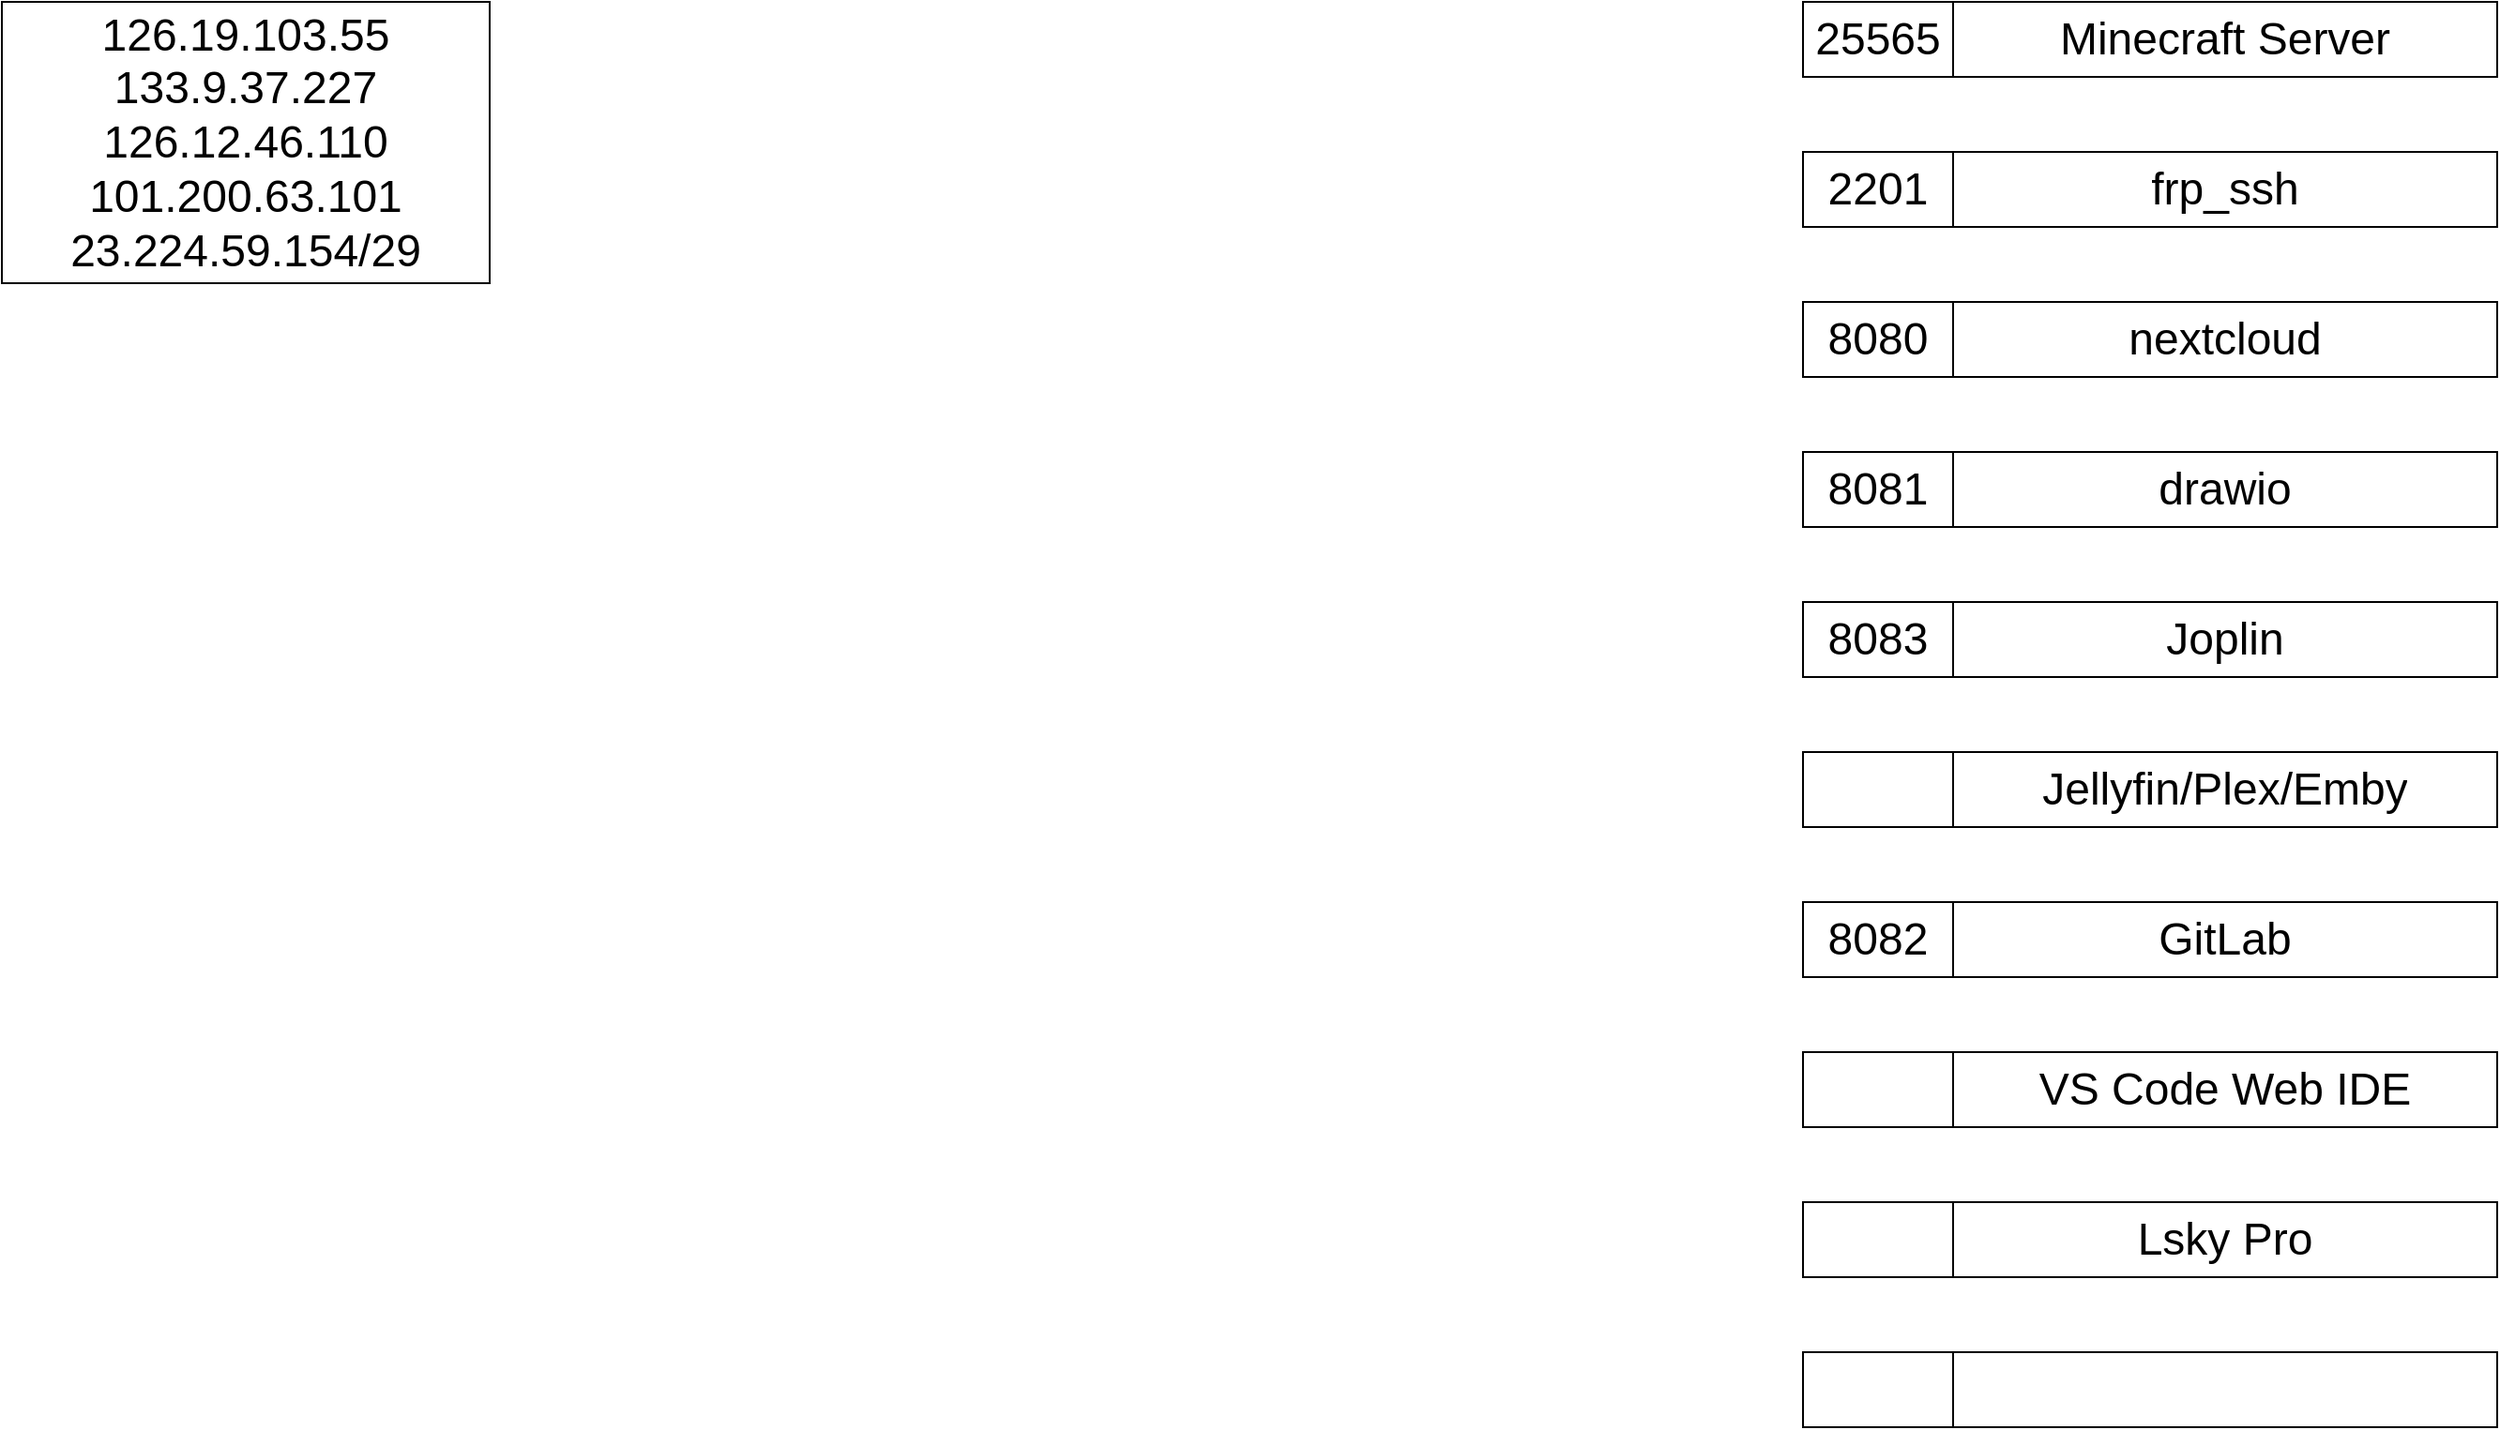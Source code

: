 <mxfile version="16.2.7" type="github">
  <diagram id="kpf0GCSd1FjbnYlvIcRo" name="第 1 页">
    <mxGraphModel dx="2188" dy="1157" grid="1" gridSize="10" guides="1" tooltips="1" connect="1" arrows="1" fold="1" page="1" pageScale="1" pageWidth="1654" pageHeight="1169" math="0" shadow="0">
      <root>
        <mxCell id="0" />
        <mxCell id="1" parent="0" />
        <mxCell id="nS-9vAhoZRd438oHz8kV-29" value="" style="shape=table;startSize=0;container=1;collapsible=0;childLayout=tableLayout;fontSize=24;" parent="1" vertex="1">
          <mxGeometry x="1200" y="160" width="370" height="40" as="geometry" />
        </mxCell>
        <mxCell id="nS-9vAhoZRd438oHz8kV-30" value="" style="shape=tableRow;horizontal=0;startSize=0;swimlaneHead=0;swimlaneBody=0;top=0;left=0;bottom=0;right=0;collapsible=0;dropTarget=0;fillColor=none;points=[[0,0.5],[1,0.5]];portConstraint=eastwest;fontSize=24;" parent="nS-9vAhoZRd438oHz8kV-29" vertex="1">
          <mxGeometry width="370" height="40" as="geometry" />
        </mxCell>
        <mxCell id="nS-9vAhoZRd438oHz8kV-31" value="25565" style="shape=partialRectangle;html=1;whiteSpace=wrap;connectable=0;overflow=hidden;fillColor=none;top=0;left=0;bottom=0;right=0;pointerEvents=1;fontSize=24;" parent="nS-9vAhoZRd438oHz8kV-30" vertex="1">
          <mxGeometry width="80" height="40" as="geometry">
            <mxRectangle width="80" height="40" as="alternateBounds" />
          </mxGeometry>
        </mxCell>
        <mxCell id="nS-9vAhoZRd438oHz8kV-32" value="Minecraft Server" style="shape=partialRectangle;html=1;whiteSpace=wrap;connectable=0;overflow=hidden;fillColor=none;top=0;left=0;bottom=0;right=0;pointerEvents=1;fontSize=24;" parent="nS-9vAhoZRd438oHz8kV-30" vertex="1">
          <mxGeometry x="80" width="290" height="40" as="geometry">
            <mxRectangle width="290" height="40" as="alternateBounds" />
          </mxGeometry>
        </mxCell>
        <mxCell id="nS-9vAhoZRd438oHz8kV-33" value="" style="shape=table;startSize=0;container=1;collapsible=0;childLayout=tableLayout;fontSize=24;" parent="1" vertex="1">
          <mxGeometry x="1200" y="240" width="370" height="40" as="geometry" />
        </mxCell>
        <mxCell id="nS-9vAhoZRd438oHz8kV-34" value="" style="shape=tableRow;horizontal=0;startSize=0;swimlaneHead=0;swimlaneBody=0;top=0;left=0;bottom=0;right=0;collapsible=0;dropTarget=0;fillColor=none;points=[[0,0.5],[1,0.5]];portConstraint=eastwest;fontSize=24;" parent="nS-9vAhoZRd438oHz8kV-33" vertex="1">
          <mxGeometry width="370" height="40" as="geometry" />
        </mxCell>
        <mxCell id="nS-9vAhoZRd438oHz8kV-35" value="2201" style="shape=partialRectangle;html=1;whiteSpace=wrap;connectable=0;overflow=hidden;fillColor=none;top=0;left=0;bottom=0;right=0;pointerEvents=1;fontSize=24;" parent="nS-9vAhoZRd438oHz8kV-34" vertex="1">
          <mxGeometry width="80" height="40" as="geometry">
            <mxRectangle width="80" height="40" as="alternateBounds" />
          </mxGeometry>
        </mxCell>
        <mxCell id="nS-9vAhoZRd438oHz8kV-36" value="frp_ssh" style="shape=partialRectangle;html=1;whiteSpace=wrap;connectable=0;overflow=hidden;fillColor=none;top=0;left=0;bottom=0;right=0;pointerEvents=1;fontSize=24;" parent="nS-9vAhoZRd438oHz8kV-34" vertex="1">
          <mxGeometry x="80" width="290" height="40" as="geometry">
            <mxRectangle width="290" height="40" as="alternateBounds" />
          </mxGeometry>
        </mxCell>
        <mxCell id="nS-9vAhoZRd438oHz8kV-37" value="" style="shape=table;startSize=0;container=1;collapsible=0;childLayout=tableLayout;fontSize=24;" parent="1" vertex="1">
          <mxGeometry x="1200" y="400" width="370" height="40" as="geometry" />
        </mxCell>
        <mxCell id="nS-9vAhoZRd438oHz8kV-38" value="" style="shape=tableRow;horizontal=0;startSize=0;swimlaneHead=0;swimlaneBody=0;top=0;left=0;bottom=0;right=0;collapsible=0;dropTarget=0;fillColor=none;points=[[0,0.5],[1,0.5]];portConstraint=eastwest;fontSize=24;" parent="nS-9vAhoZRd438oHz8kV-37" vertex="1">
          <mxGeometry width="370" height="40" as="geometry" />
        </mxCell>
        <mxCell id="nS-9vAhoZRd438oHz8kV-39" value="8081" style="shape=partialRectangle;html=1;whiteSpace=wrap;connectable=0;overflow=hidden;fillColor=none;top=0;left=0;bottom=0;right=0;pointerEvents=1;fontSize=24;" parent="nS-9vAhoZRd438oHz8kV-38" vertex="1">
          <mxGeometry width="80" height="40" as="geometry">
            <mxRectangle width="80" height="40" as="alternateBounds" />
          </mxGeometry>
        </mxCell>
        <mxCell id="nS-9vAhoZRd438oHz8kV-40" value="drawio" style="shape=partialRectangle;html=1;whiteSpace=wrap;connectable=0;overflow=hidden;fillColor=none;top=0;left=0;bottom=0;right=0;pointerEvents=1;fontSize=24;" parent="nS-9vAhoZRd438oHz8kV-38" vertex="1">
          <mxGeometry x="80" width="290" height="40" as="geometry">
            <mxRectangle width="290" height="40" as="alternateBounds" />
          </mxGeometry>
        </mxCell>
        <mxCell id="nS-9vAhoZRd438oHz8kV-42" value="" style="shape=table;startSize=0;container=1;collapsible=0;childLayout=tableLayout;fontSize=24;" parent="1" vertex="1">
          <mxGeometry x="1200" y="320" width="370" height="40" as="geometry" />
        </mxCell>
        <mxCell id="nS-9vAhoZRd438oHz8kV-43" value="" style="shape=tableRow;horizontal=0;startSize=0;swimlaneHead=0;swimlaneBody=0;top=0;left=0;bottom=0;right=0;collapsible=0;dropTarget=0;fillColor=none;points=[[0,0.5],[1,0.5]];portConstraint=eastwest;fontSize=24;" parent="nS-9vAhoZRd438oHz8kV-42" vertex="1">
          <mxGeometry width="370" height="40" as="geometry" />
        </mxCell>
        <mxCell id="nS-9vAhoZRd438oHz8kV-44" value="8080" style="shape=partialRectangle;html=1;whiteSpace=wrap;connectable=0;overflow=hidden;fillColor=none;top=0;left=0;bottom=0;right=0;pointerEvents=1;fontSize=24;" parent="nS-9vAhoZRd438oHz8kV-43" vertex="1">
          <mxGeometry width="80" height="40" as="geometry">
            <mxRectangle width="80" height="40" as="alternateBounds" />
          </mxGeometry>
        </mxCell>
        <mxCell id="nS-9vAhoZRd438oHz8kV-45" value="nextcloud" style="shape=partialRectangle;html=1;whiteSpace=wrap;connectable=0;overflow=hidden;fillColor=none;top=0;left=0;bottom=0;right=0;pointerEvents=1;fontSize=24;" parent="nS-9vAhoZRd438oHz8kV-43" vertex="1">
          <mxGeometry x="80" width="290" height="40" as="geometry">
            <mxRectangle width="290" height="40" as="alternateBounds" />
          </mxGeometry>
        </mxCell>
        <mxCell id="nS-9vAhoZRd438oHz8kV-46" value="" style="shape=table;startSize=0;container=1;collapsible=0;childLayout=tableLayout;fontSize=24;" parent="1" vertex="1">
          <mxGeometry x="1200" y="480" width="370" height="40" as="geometry" />
        </mxCell>
        <mxCell id="nS-9vAhoZRd438oHz8kV-47" value="" style="shape=tableRow;horizontal=0;startSize=0;swimlaneHead=0;swimlaneBody=0;top=0;left=0;bottom=0;right=0;collapsible=0;dropTarget=0;fillColor=none;points=[[0,0.5],[1,0.5]];portConstraint=eastwest;fontSize=24;" parent="nS-9vAhoZRd438oHz8kV-46" vertex="1">
          <mxGeometry width="370" height="40" as="geometry" />
        </mxCell>
        <mxCell id="nS-9vAhoZRd438oHz8kV-48" value="8083" style="shape=partialRectangle;html=1;whiteSpace=wrap;connectable=0;overflow=hidden;fillColor=none;top=0;left=0;bottom=0;right=0;pointerEvents=1;fontSize=24;" parent="nS-9vAhoZRd438oHz8kV-47" vertex="1">
          <mxGeometry width="80" height="40" as="geometry">
            <mxRectangle width="80" height="40" as="alternateBounds" />
          </mxGeometry>
        </mxCell>
        <mxCell id="nS-9vAhoZRd438oHz8kV-49" value="Joplin" style="shape=partialRectangle;html=1;whiteSpace=wrap;connectable=0;overflow=hidden;fillColor=none;top=0;left=0;bottom=0;right=0;pointerEvents=1;fontSize=24;" parent="nS-9vAhoZRd438oHz8kV-47" vertex="1">
          <mxGeometry x="80" width="290" height="40" as="geometry">
            <mxRectangle width="290" height="40" as="alternateBounds" />
          </mxGeometry>
        </mxCell>
        <mxCell id="nS-9vAhoZRd438oHz8kV-50" value="" style="shape=table;startSize=0;container=1;collapsible=0;childLayout=tableLayout;fontSize=24;" parent="1" vertex="1">
          <mxGeometry x="1200" y="560" width="370" height="40" as="geometry" />
        </mxCell>
        <mxCell id="nS-9vAhoZRd438oHz8kV-51" value="" style="shape=tableRow;horizontal=0;startSize=0;swimlaneHead=0;swimlaneBody=0;top=0;left=0;bottom=0;right=0;collapsible=0;dropTarget=0;fillColor=none;points=[[0,0.5],[1,0.5]];portConstraint=eastwest;fontSize=24;" parent="nS-9vAhoZRd438oHz8kV-50" vertex="1">
          <mxGeometry width="370" height="40" as="geometry" />
        </mxCell>
        <mxCell id="nS-9vAhoZRd438oHz8kV-52" value="" style="shape=partialRectangle;html=1;whiteSpace=wrap;connectable=0;overflow=hidden;fillColor=none;top=0;left=0;bottom=0;right=0;pointerEvents=1;fontSize=24;" parent="nS-9vAhoZRd438oHz8kV-51" vertex="1">
          <mxGeometry width="80" height="40" as="geometry">
            <mxRectangle width="80" height="40" as="alternateBounds" />
          </mxGeometry>
        </mxCell>
        <mxCell id="nS-9vAhoZRd438oHz8kV-53" value="Jellyfin/Plex/Emby" style="shape=partialRectangle;html=1;whiteSpace=wrap;connectable=0;overflow=hidden;fillColor=none;top=0;left=0;bottom=0;right=0;pointerEvents=1;fontSize=24;" parent="nS-9vAhoZRd438oHz8kV-51" vertex="1">
          <mxGeometry x="80" width="290" height="40" as="geometry">
            <mxRectangle width="290" height="40" as="alternateBounds" />
          </mxGeometry>
        </mxCell>
        <mxCell id="nS-9vAhoZRd438oHz8kV-54" value="" style="shape=table;startSize=0;container=1;collapsible=0;childLayout=tableLayout;fontSize=24;" parent="1" vertex="1">
          <mxGeometry x="1200" y="640" width="370" height="40" as="geometry" />
        </mxCell>
        <mxCell id="nS-9vAhoZRd438oHz8kV-55" value="" style="shape=tableRow;horizontal=0;startSize=0;swimlaneHead=0;swimlaneBody=0;top=0;left=0;bottom=0;right=0;collapsible=0;dropTarget=0;fillColor=none;points=[[0,0.5],[1,0.5]];portConstraint=eastwest;fontSize=24;" parent="nS-9vAhoZRd438oHz8kV-54" vertex="1">
          <mxGeometry width="370" height="40" as="geometry" />
        </mxCell>
        <mxCell id="nS-9vAhoZRd438oHz8kV-56" value="8082" style="shape=partialRectangle;html=1;whiteSpace=wrap;connectable=0;overflow=hidden;fillColor=none;top=0;left=0;bottom=0;right=0;pointerEvents=1;fontSize=24;" parent="nS-9vAhoZRd438oHz8kV-55" vertex="1">
          <mxGeometry width="80" height="40" as="geometry">
            <mxRectangle width="80" height="40" as="alternateBounds" />
          </mxGeometry>
        </mxCell>
        <mxCell id="nS-9vAhoZRd438oHz8kV-57" value="GitLab" style="shape=partialRectangle;html=1;whiteSpace=wrap;connectable=0;overflow=hidden;fillColor=none;top=0;left=0;bottom=0;right=0;pointerEvents=1;fontSize=24;" parent="nS-9vAhoZRd438oHz8kV-55" vertex="1">
          <mxGeometry x="80" width="290" height="40" as="geometry">
            <mxRectangle width="290" height="40" as="alternateBounds" />
          </mxGeometry>
        </mxCell>
        <mxCell id="nS-9vAhoZRd438oHz8kV-58" value="" style="shape=table;startSize=0;container=1;collapsible=0;childLayout=tableLayout;fontSize=24;" parent="1" vertex="1">
          <mxGeometry x="1200" y="720" width="370" height="40" as="geometry" />
        </mxCell>
        <mxCell id="nS-9vAhoZRd438oHz8kV-59" value="" style="shape=tableRow;horizontal=0;startSize=0;swimlaneHead=0;swimlaneBody=0;top=0;left=0;bottom=0;right=0;collapsible=0;dropTarget=0;fillColor=none;points=[[0,0.5],[1,0.5]];portConstraint=eastwest;fontSize=24;" parent="nS-9vAhoZRd438oHz8kV-58" vertex="1">
          <mxGeometry width="370" height="40" as="geometry" />
        </mxCell>
        <mxCell id="nS-9vAhoZRd438oHz8kV-60" value="" style="shape=partialRectangle;html=1;whiteSpace=wrap;connectable=0;overflow=hidden;fillColor=none;top=0;left=0;bottom=0;right=0;pointerEvents=1;fontSize=24;" parent="nS-9vAhoZRd438oHz8kV-59" vertex="1">
          <mxGeometry width="80" height="40" as="geometry">
            <mxRectangle width="80" height="40" as="alternateBounds" />
          </mxGeometry>
        </mxCell>
        <mxCell id="nS-9vAhoZRd438oHz8kV-61" value="VS Code Web IDE" style="shape=partialRectangle;html=1;whiteSpace=wrap;connectable=0;overflow=hidden;fillColor=none;top=0;left=0;bottom=0;right=0;pointerEvents=1;fontSize=24;" parent="nS-9vAhoZRd438oHz8kV-59" vertex="1">
          <mxGeometry x="80" width="290" height="40" as="geometry">
            <mxRectangle width="290" height="40" as="alternateBounds" />
          </mxGeometry>
        </mxCell>
        <mxCell id="nS-9vAhoZRd438oHz8kV-62" value="" style="shape=table;startSize=0;container=1;collapsible=0;childLayout=tableLayout;fontSize=24;" parent="1" vertex="1">
          <mxGeometry x="1200" y="800" width="370" height="40" as="geometry" />
        </mxCell>
        <mxCell id="nS-9vAhoZRd438oHz8kV-63" value="" style="shape=tableRow;horizontal=0;startSize=0;swimlaneHead=0;swimlaneBody=0;top=0;left=0;bottom=0;right=0;collapsible=0;dropTarget=0;fillColor=none;points=[[0,0.5],[1,0.5]];portConstraint=eastwest;fontSize=24;" parent="nS-9vAhoZRd438oHz8kV-62" vertex="1">
          <mxGeometry width="370" height="40" as="geometry" />
        </mxCell>
        <mxCell id="nS-9vAhoZRd438oHz8kV-64" value="" style="shape=partialRectangle;html=1;whiteSpace=wrap;connectable=0;overflow=hidden;fillColor=none;top=0;left=0;bottom=0;right=0;pointerEvents=1;fontSize=24;" parent="nS-9vAhoZRd438oHz8kV-63" vertex="1">
          <mxGeometry width="80" height="40" as="geometry">
            <mxRectangle width="80" height="40" as="alternateBounds" />
          </mxGeometry>
        </mxCell>
        <mxCell id="nS-9vAhoZRd438oHz8kV-65" value="&lt;span&gt;Lsky Pro&lt;/span&gt;" style="shape=partialRectangle;html=1;whiteSpace=wrap;connectable=0;overflow=hidden;fillColor=none;top=0;left=0;bottom=0;right=0;pointerEvents=1;fontSize=24;" parent="nS-9vAhoZRd438oHz8kV-63" vertex="1">
          <mxGeometry x="80" width="290" height="40" as="geometry">
            <mxRectangle width="290" height="40" as="alternateBounds" />
          </mxGeometry>
        </mxCell>
        <mxCell id="lpsO5w83taJX0NTQftPT-1" value="" style="shape=table;startSize=0;container=1;collapsible=0;childLayout=tableLayout;fontSize=24;" parent="1" vertex="1">
          <mxGeometry x="1200" y="880" width="370" height="40" as="geometry" />
        </mxCell>
        <mxCell id="lpsO5w83taJX0NTQftPT-2" value="" style="shape=tableRow;horizontal=0;startSize=0;swimlaneHead=0;swimlaneBody=0;top=0;left=0;bottom=0;right=0;collapsible=0;dropTarget=0;fillColor=none;points=[[0,0.5],[1,0.5]];portConstraint=eastwest;fontSize=24;" parent="lpsO5w83taJX0NTQftPT-1" vertex="1">
          <mxGeometry width="370" height="40" as="geometry" />
        </mxCell>
        <mxCell id="lpsO5w83taJX0NTQftPT-3" value="" style="shape=partialRectangle;html=1;whiteSpace=wrap;connectable=0;overflow=hidden;fillColor=none;top=0;left=0;bottom=0;right=0;pointerEvents=1;fontSize=24;" parent="lpsO5w83taJX0NTQftPT-2" vertex="1">
          <mxGeometry width="80" height="40" as="geometry">
            <mxRectangle width="80" height="40" as="alternateBounds" />
          </mxGeometry>
        </mxCell>
        <mxCell id="lpsO5w83taJX0NTQftPT-4" value="" style="shape=partialRectangle;html=1;whiteSpace=wrap;connectable=0;overflow=hidden;fillColor=none;top=0;left=0;bottom=0;right=0;pointerEvents=1;fontSize=24;" parent="lpsO5w83taJX0NTQftPT-2" vertex="1">
          <mxGeometry x="80" width="290" height="40" as="geometry">
            <mxRectangle width="290" height="40" as="alternateBounds" />
          </mxGeometry>
        </mxCell>
        <mxCell id="lpsO5w83taJX0NTQftPT-7" value="&lt;font style=&quot;font-size: 24px&quot;&gt;126.19.103.55&lt;br&gt;133.9.37.227&lt;br&gt;126.12.46.110&lt;br&gt;101.200.63.101&lt;br&gt;23.224.59.154/29&lt;br&gt;&lt;/font&gt;" style="rounded=0;whiteSpace=wrap;html=1;" parent="1" vertex="1">
          <mxGeometry x="240" y="160" width="260" height="150" as="geometry" />
        </mxCell>
      </root>
    </mxGraphModel>
  </diagram>
</mxfile>
